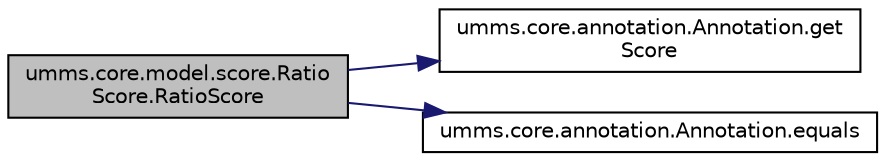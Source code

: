 digraph "umms.core.model.score.RatioScore.RatioScore"
{
  edge [fontname="Helvetica",fontsize="10",labelfontname="Helvetica",labelfontsize="10"];
  node [fontname="Helvetica",fontsize="10",shape=record];
  rankdir="LR";
  Node1 [label="umms.core.model.score.Ratio\lScore.RatioScore",height=0.2,width=0.4,color="black", fillcolor="grey75", style="filled" fontcolor="black"];
  Node1 -> Node2 [color="midnightblue",fontsize="10",style="solid"];
  Node2 [label="umms.core.annotation.Annotation.get\lScore",height=0.2,width=0.4,color="black", fillcolor="white", style="filled",URL="$interfaceumms_1_1core_1_1annotation_1_1_annotation.html#a117f218fd9f4b0bbe5e183647c9d4826"];
  Node1 -> Node3 [color="midnightblue",fontsize="10",style="solid"];
  Node3 [label="umms.core.annotation.Annotation.equals",height=0.2,width=0.4,color="black", fillcolor="white", style="filled",URL="$interfaceumms_1_1core_1_1annotation_1_1_annotation.html#a0515e1f20b4e9e913b4f7f329a6c11ad"];
}
